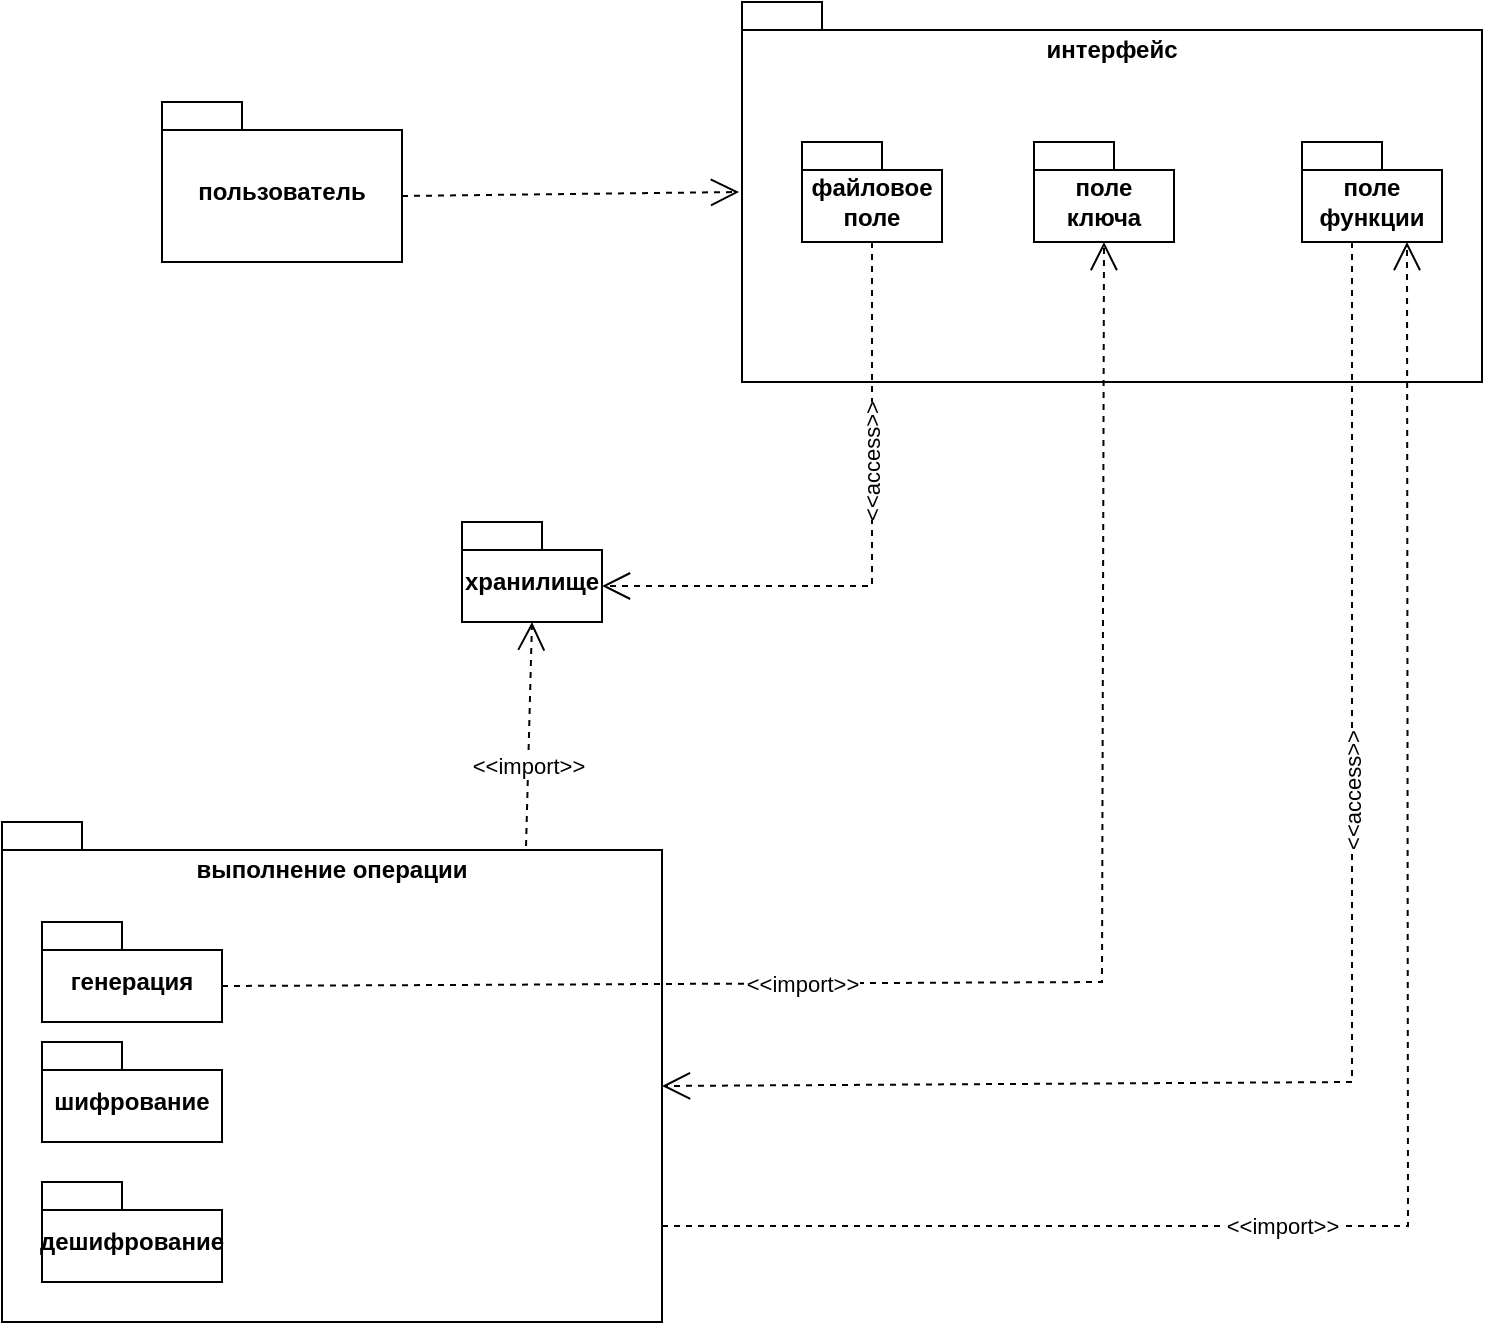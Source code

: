 <mxfile version="22.1.18" type="device">
  <diagram name="Страница — 1" id="ZLeJJDWyVJSe8zAmztex">
    <mxGraphModel dx="1386" dy="791" grid="1" gridSize="10" guides="1" tooltips="1" connect="1" arrows="1" fold="1" page="1" pageScale="1" pageWidth="1442" pageHeight="2039" math="0" shadow="0">
      <root>
        <mxCell id="0" />
        <mxCell id="1" parent="0" />
        <mxCell id="nF3wZTDWAd8xHaE3Sjvh-1" value="пользователь" style="shape=folder;fontStyle=1;spacingTop=10;tabWidth=40;tabHeight=14;tabPosition=left;html=1;whiteSpace=wrap;" vertex="1" parent="1">
          <mxGeometry x="250" y="110" width="120" height="80" as="geometry" />
        </mxCell>
        <mxCell id="nF3wZTDWAd8xHaE3Sjvh-4" value="интерфейс" style="shape=folder;fontStyle=1;spacingTop=10;tabWidth=40;tabHeight=14;tabPosition=left;html=1;whiteSpace=wrap;horizontal=1;verticalAlign=top;" vertex="1" parent="1">
          <mxGeometry x="540" y="60" width="370" height="190" as="geometry" />
        </mxCell>
        <mxCell id="nF3wZTDWAd8xHaE3Sjvh-5" value="выполнение операции" style="shape=folder;fontStyle=1;spacingTop=10;tabWidth=40;tabHeight=14;tabPosition=left;html=1;whiteSpace=wrap;verticalAlign=top;" vertex="1" parent="1">
          <mxGeometry x="170" y="470" width="330" height="250" as="geometry" />
        </mxCell>
        <mxCell id="nF3wZTDWAd8xHaE3Sjvh-6" value="файловое поле" style="shape=folder;fontStyle=1;spacingTop=10;tabWidth=40;tabHeight=14;tabPosition=left;html=1;whiteSpace=wrap;" vertex="1" parent="1">
          <mxGeometry x="570" y="130" width="70" height="50" as="geometry" />
        </mxCell>
        <mxCell id="nF3wZTDWAd8xHaE3Sjvh-7" value="генерация" style="shape=folder;fontStyle=1;spacingTop=10;tabWidth=40;tabHeight=14;tabPosition=left;html=1;whiteSpace=wrap;" vertex="1" parent="1">
          <mxGeometry x="190" y="520" width="90" height="50" as="geometry" />
        </mxCell>
        <mxCell id="nF3wZTDWAd8xHaE3Sjvh-8" value="шифрование" style="shape=folder;fontStyle=1;spacingTop=10;tabWidth=40;tabHeight=14;tabPosition=left;html=1;whiteSpace=wrap;" vertex="1" parent="1">
          <mxGeometry x="190" y="580" width="90" height="50" as="geometry" />
        </mxCell>
        <mxCell id="nF3wZTDWAd8xHaE3Sjvh-9" value="дешифрование" style="shape=folder;fontStyle=1;spacingTop=10;tabWidth=40;tabHeight=14;tabPosition=left;html=1;whiteSpace=wrap;" vertex="1" parent="1">
          <mxGeometry x="190" y="650" width="90" height="50" as="geometry" />
        </mxCell>
        <mxCell id="nF3wZTDWAd8xHaE3Sjvh-10" value="поле ключа" style="shape=folder;fontStyle=1;spacingTop=10;tabWidth=40;tabHeight=14;tabPosition=left;html=1;whiteSpace=wrap;" vertex="1" parent="1">
          <mxGeometry x="686" y="130" width="70" height="50" as="geometry" />
        </mxCell>
        <mxCell id="nF3wZTDWAd8xHaE3Sjvh-12" value="хранилище" style="shape=folder;fontStyle=1;spacingTop=10;tabWidth=40;tabHeight=14;tabPosition=left;html=1;whiteSpace=wrap;" vertex="1" parent="1">
          <mxGeometry x="400" y="320" width="70" height="50" as="geometry" />
        </mxCell>
        <mxCell id="nF3wZTDWAd8xHaE3Sjvh-14" value="&amp;lt;&amp;lt;access&amp;gt;&amp;gt;" style="endArrow=open;endSize=12;dashed=1;html=1;rounded=0;entryX=0;entryY=0;entryDx=70;entryDy=32;entryPerimeter=0;exitX=0.5;exitY=1;exitDx=0;exitDy=0;exitPerimeter=0;horizontal=0;" edge="1" parent="1" source="nF3wZTDWAd8xHaE3Sjvh-6" target="nF3wZTDWAd8xHaE3Sjvh-12">
          <mxGeometry x="-0.283" width="160" relative="1" as="geometry">
            <mxPoint x="600" y="230" as="sourcePoint" />
            <mxPoint x="730" y="230" as="targetPoint" />
            <Array as="points">
              <mxPoint x="605" y="352" />
            </Array>
            <mxPoint as="offset" />
          </mxGeometry>
        </mxCell>
        <mxCell id="nF3wZTDWAd8xHaE3Sjvh-15" value="&amp;lt;&amp;lt;import&amp;gt;&amp;gt;" style="endArrow=open;endSize=12;dashed=1;html=1;rounded=0;entryX=0.5;entryY=1;entryDx=0;entryDy=0;entryPerimeter=0;exitX=0;exitY=0;exitDx=90;exitDy=32;exitPerimeter=0;horizontal=1;" edge="1" parent="1" source="nF3wZTDWAd8xHaE3Sjvh-7" target="nF3wZTDWAd8xHaE3Sjvh-10">
          <mxGeometry x="-0.283" width="160" relative="1" as="geometry">
            <mxPoint x="715" y="440" as="sourcePoint" />
            <mxPoint x="580" y="612" as="targetPoint" />
            <Array as="points">
              <mxPoint x="720" y="550" />
            </Array>
            <mxPoint as="offset" />
          </mxGeometry>
        </mxCell>
        <mxCell id="nF3wZTDWAd8xHaE3Sjvh-16" value="" style="endArrow=open;endSize=12;dashed=1;html=1;rounded=0;entryX=-0.004;entryY=0.5;entryDx=0;entryDy=0;entryPerimeter=0;exitX=0;exitY=0;exitDx=120;exitDy=47;exitPerimeter=0;" edge="1" parent="1" source="nF3wZTDWAd8xHaE3Sjvh-1" target="nF3wZTDWAd8xHaE3Sjvh-4">
          <mxGeometry width="160" relative="1" as="geometry">
            <mxPoint x="280" y="230" as="sourcePoint" />
            <mxPoint x="530" y="230" as="targetPoint" />
          </mxGeometry>
        </mxCell>
        <mxCell id="nF3wZTDWAd8xHaE3Sjvh-17" value="&amp;lt;&amp;lt;import&amp;gt;&amp;gt;" style="endArrow=open;endSize=12;dashed=1;html=1;rounded=0;entryX=0.5;entryY=1;entryDx=0;entryDy=0;entryPerimeter=0;exitX=0.794;exitY=0.048;exitDx=0;exitDy=0;exitPerimeter=0;horizontal=1;" edge="1" parent="1" source="nF3wZTDWAd8xHaE3Sjvh-5" target="nF3wZTDWAd8xHaE3Sjvh-12">
          <mxGeometry x="-0.283" width="160" relative="1" as="geometry">
            <mxPoint x="290" y="562" as="sourcePoint" />
            <mxPoint x="731" y="190" as="targetPoint" />
            <Array as="points" />
            <mxPoint as="offset" />
          </mxGeometry>
        </mxCell>
        <mxCell id="nF3wZTDWAd8xHaE3Sjvh-18" value="поле&lt;br&gt;функции" style="shape=folder;fontStyle=1;spacingTop=10;tabWidth=40;tabHeight=14;tabPosition=left;html=1;whiteSpace=wrap;" vertex="1" parent="1">
          <mxGeometry x="820" y="130" width="70" height="50" as="geometry" />
        </mxCell>
        <mxCell id="nF3wZTDWAd8xHaE3Sjvh-19" value="&amp;lt;&amp;lt;access&amp;gt;&amp;gt;" style="endArrow=open;endSize=12;dashed=1;html=1;rounded=0;entryX=0;entryY=0;entryDx=330;entryDy=132;entryPerimeter=0;exitX=0.5;exitY=1;exitDx=0;exitDy=0;exitPerimeter=0;horizontal=0;" edge="1" parent="1" target="nF3wZTDWAd8xHaE3Sjvh-5">
          <mxGeometry x="-0.283" width="160" relative="1" as="geometry">
            <mxPoint x="845" y="180" as="sourcePoint" />
            <mxPoint x="710" y="352" as="targetPoint" />
            <Array as="points">
              <mxPoint x="845" y="600" />
            </Array>
            <mxPoint as="offset" />
          </mxGeometry>
        </mxCell>
        <mxCell id="nF3wZTDWAd8xHaE3Sjvh-20" value="&amp;lt;&amp;lt;import&amp;gt;&amp;gt;" style="endArrow=open;endSize=12;dashed=1;html=1;rounded=0;exitX=0;exitY=0;exitDx=90;exitDy=32;exitPerimeter=0;horizontal=1;entryX=0.75;entryY=1;entryDx=0;entryDy=0;entryPerimeter=0;" edge="1" parent="1" target="nF3wZTDWAd8xHaE3Sjvh-18">
          <mxGeometry x="-0.283" width="160" relative="1" as="geometry">
            <mxPoint x="500" y="672" as="sourcePoint" />
            <mxPoint x="941" y="300" as="targetPoint" />
            <Array as="points">
              <mxPoint x="873" y="672" />
            </Array>
            <mxPoint as="offset" />
          </mxGeometry>
        </mxCell>
      </root>
    </mxGraphModel>
  </diagram>
</mxfile>
